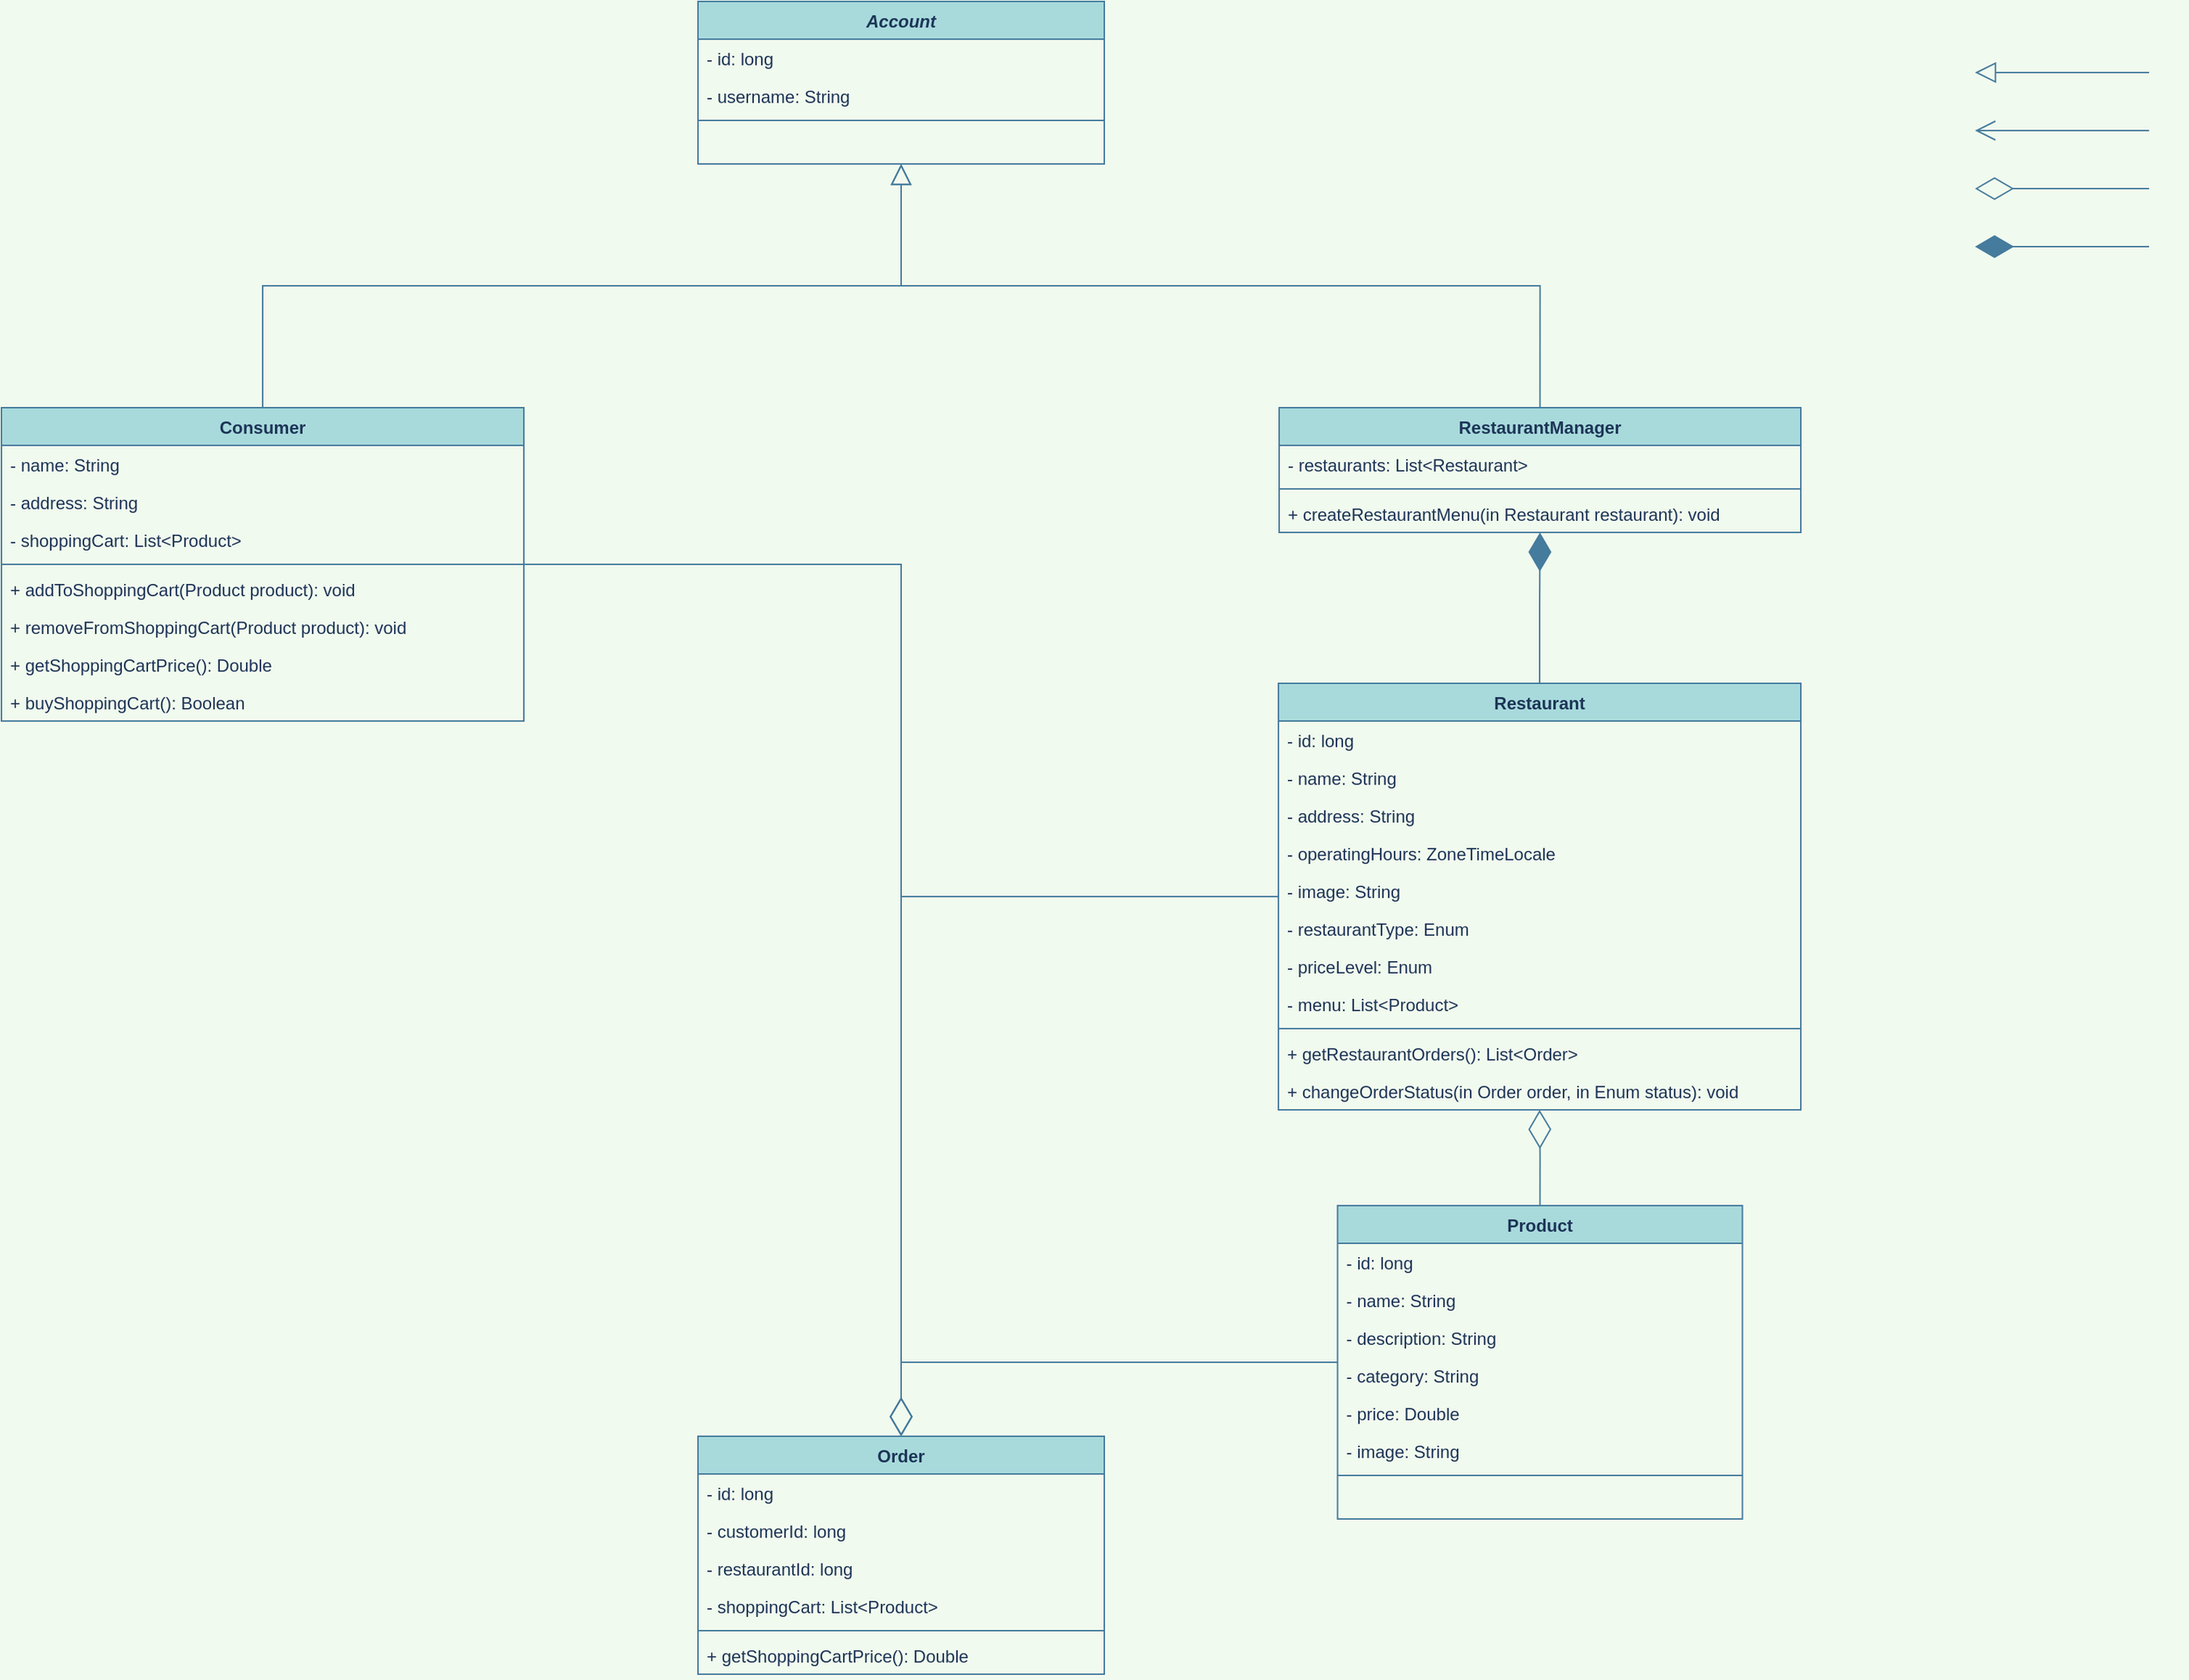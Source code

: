 <mxfile version="15.7.0" type="device"><diagram id="kH5EvR-699uaDCiAUXqp" name="Page-1"><mxGraphModel dx="1117" dy="2689" grid="1" gridSize="10" guides="1" tooltips="1" connect="1" arrows="1" fold="1" page="1" pageScale="1" pageWidth="827" pageHeight="1169" background="#F1FAEE" math="0" shadow="0"><root><mxCell id="0"/><mxCell id="1" parent="0"/><mxCell id="DsfmJBuCFoYnAW1XdrLI-59" value="" style="endArrow=block;endFill=0;endSize=12;html=1;rounded=0;edgeStyle=orthogonalEdgeStyle;strokeColor=#457B9D;fontColor=#1D3557;labelBackgroundColor=#F1FAEE;" parent="1" edge="1"><mxGeometry width="160" relative="1" as="geometry"><mxPoint x="1600" y="-1120" as="sourcePoint"/><mxPoint x="1480" y="-1120" as="targetPoint"/></mxGeometry></mxCell><mxCell id="DsfmJBuCFoYnAW1XdrLI-115" value="Account" style="swimlane;fontStyle=3;align=center;verticalAlign=top;childLayout=stackLayout;horizontal=1;startSize=26;horizontalStack=0;resizeParent=1;resizeParentMax=0;resizeLast=0;collapsible=1;marginBottom=0;rounded=0;shadow=0;glass=0;labelBorderColor=none;strokeColor=#457B9D;fillColor=#A8DADC;fontColor=#1D3557;" parent="1" vertex="1"><mxGeometry x="600" y="-1169" width="280" height="112" as="geometry"/></mxCell><mxCell id="XpfZN9gbDLYwV929RArz-43" value="- id: long" style="text;strokeColor=none;fillColor=none;align=left;verticalAlign=top;spacingLeft=4;spacingRight=4;overflow=hidden;rotatable=0;points=[[0,0.5],[1,0.5]];portConstraint=eastwest;rounded=0;shadow=0;glass=0;labelBorderColor=none;fontColor=#1D3557;" parent="DsfmJBuCFoYnAW1XdrLI-115" vertex="1"><mxGeometry y="26" width="280" height="26" as="geometry"/></mxCell><mxCell id="AVOF0F7odBu44iWRDXYe-78" value="- username: String" style="text;strokeColor=none;fillColor=none;align=left;verticalAlign=top;spacingLeft=4;spacingRight=4;overflow=hidden;rotatable=0;points=[[0,0.5],[1,0.5]];portConstraint=eastwest;rounded=0;shadow=0;glass=0;labelBorderColor=none;fontColor=#1D3557;" vertex="1" parent="DsfmJBuCFoYnAW1XdrLI-115"><mxGeometry y="52" width="280" height="26" as="geometry"/></mxCell><mxCell id="DsfmJBuCFoYnAW1XdrLI-117" value="" style="line;strokeWidth=1;fillColor=none;align=left;verticalAlign=middle;spacingTop=-1;spacingLeft=3;spacingRight=3;rotatable=0;labelPosition=right;points=[];portConstraint=eastwest;rounded=0;shadow=0;glass=0;labelBorderColor=none;strokeColor=#457B9D;fontColor=#1D3557;labelBackgroundColor=#F1FAEE;" parent="DsfmJBuCFoYnAW1XdrLI-115" vertex="1"><mxGeometry y="78" width="280" height="8" as="geometry"/></mxCell><mxCell id="DsfmJBuCFoYnAW1XdrLI-118" value=" " style="text;strokeColor=none;fillColor=none;align=left;verticalAlign=top;spacingLeft=4;spacingRight=4;overflow=hidden;rotatable=0;points=[[0,0.5],[1,0.5]];portConstraint=eastwest;rounded=0;shadow=0;glass=0;labelBorderColor=none;fontColor=#1D3557;" parent="DsfmJBuCFoYnAW1XdrLI-115" vertex="1"><mxGeometry y="86" width="280" height="26" as="geometry"/></mxCell><mxCell id="DsfmJBuCFoYnAW1XdrLI-119" value="Consumer" style="swimlane;fontStyle=1;align=center;verticalAlign=top;childLayout=stackLayout;horizontal=1;startSize=26;horizontalStack=0;resizeParent=1;resizeParentMax=0;resizeLast=0;collapsible=1;marginBottom=0;rounded=0;shadow=0;glass=0;labelBorderColor=none;strokeColor=#457B9D;fillColor=#A8DADC;fontColor=#1D3557;" parent="1" vertex="1"><mxGeometry x="120" y="-889" width="360" height="216" as="geometry"/></mxCell><mxCell id="AVOF0F7odBu44iWRDXYe-97" value="- name: String" style="text;strokeColor=none;fillColor=none;align=left;verticalAlign=top;spacingLeft=4;spacingRight=4;overflow=hidden;rotatable=0;points=[[0,0.5],[1,0.5]];portConstraint=eastwest;rounded=0;shadow=0;glass=0;labelBorderColor=none;fontColor=#1D3557;" vertex="1" parent="DsfmJBuCFoYnAW1XdrLI-119"><mxGeometry y="26" width="360" height="26" as="geometry"/></mxCell><mxCell id="AVOF0F7odBu44iWRDXYe-98" value="- address: String" style="text;strokeColor=none;fillColor=none;align=left;verticalAlign=top;spacingLeft=4;spacingRight=4;overflow=hidden;rotatable=0;points=[[0,0.5],[1,0.5]];portConstraint=eastwest;rounded=0;shadow=0;glass=0;labelBorderColor=none;fontColor=#1D3557;" vertex="1" parent="DsfmJBuCFoYnAW1XdrLI-119"><mxGeometry y="52" width="360" height="26" as="geometry"/></mxCell><mxCell id="JdM7LiX7WN8Dvq4fd227-96" value="- shoppingCart: List&lt;Product&gt;" style="text;strokeColor=none;fillColor=none;align=left;verticalAlign=top;spacingLeft=4;spacingRight=4;overflow=hidden;rotatable=0;points=[[0,0.5],[1,0.5]];portConstraint=eastwest;rounded=0;shadow=0;glass=0;labelBorderColor=none;fontColor=#1D3557;" parent="DsfmJBuCFoYnAW1XdrLI-119" vertex="1"><mxGeometry y="78" width="360" height="26" as="geometry"/></mxCell><mxCell id="DsfmJBuCFoYnAW1XdrLI-121" value="" style="line;strokeWidth=1;fillColor=none;align=left;verticalAlign=middle;spacingTop=-1;spacingLeft=3;spacingRight=3;rotatable=0;labelPosition=right;points=[];portConstraint=eastwest;rounded=0;shadow=0;glass=0;labelBorderColor=none;strokeColor=#457B9D;fontColor=#1D3557;labelBackgroundColor=#F1FAEE;" parent="DsfmJBuCFoYnAW1XdrLI-119" vertex="1"><mxGeometry y="104" width="360" height="8" as="geometry"/></mxCell><mxCell id="JdM7LiX7WN8Dvq4fd227-16" value="+ addToShoppingCart(Product product): void" style="text;strokeColor=none;fillColor=none;align=left;verticalAlign=top;spacingLeft=4;spacingRight=4;overflow=hidden;rotatable=0;points=[[0,0.5],[1,0.5]];portConstraint=eastwest;rounded=0;shadow=0;glass=0;labelBorderColor=none;fontColor=#1D3557;" parent="DsfmJBuCFoYnAW1XdrLI-119" vertex="1"><mxGeometry y="112" width="360" height="26" as="geometry"/></mxCell><mxCell id="AVOF0F7odBu44iWRDXYe-99" value="+ removeFromShoppingCart(Product product): void" style="text;strokeColor=none;fillColor=none;align=left;verticalAlign=top;spacingLeft=4;spacingRight=4;overflow=hidden;rotatable=0;points=[[0,0.5],[1,0.5]];portConstraint=eastwest;rounded=0;shadow=0;glass=0;labelBorderColor=none;fontColor=#1D3557;" vertex="1" parent="DsfmJBuCFoYnAW1XdrLI-119"><mxGeometry y="138" width="360" height="26" as="geometry"/></mxCell><mxCell id="AVOF0F7odBu44iWRDXYe-100" value="+ getShoppingCartPrice(): Double" style="text;strokeColor=none;fillColor=none;align=left;verticalAlign=top;spacingLeft=4;spacingRight=4;overflow=hidden;rotatable=0;points=[[0,0.5],[1,0.5]];portConstraint=eastwest;rounded=0;shadow=0;glass=0;labelBorderColor=none;fontColor=#1D3557;" vertex="1" parent="DsfmJBuCFoYnAW1XdrLI-119"><mxGeometry y="164" width="360" height="26" as="geometry"/></mxCell><mxCell id="AVOF0F7odBu44iWRDXYe-101" value="+ buyShoppingCart(): Boolean" style="text;strokeColor=none;fillColor=none;align=left;verticalAlign=top;spacingLeft=4;spacingRight=4;overflow=hidden;rotatable=0;points=[[0,0.5],[1,0.5]];portConstraint=eastwest;rounded=0;shadow=0;glass=0;labelBorderColor=none;fontColor=#1D3557;" vertex="1" parent="DsfmJBuCFoYnAW1XdrLI-119"><mxGeometry y="190" width="360" height="26" as="geometry"/></mxCell><mxCell id="DsfmJBuCFoYnAW1XdrLI-123" value="RestaurantManager" style="swimlane;fontStyle=1;align=center;verticalAlign=top;childLayout=stackLayout;horizontal=1;startSize=26;horizontalStack=0;resizeParent=1;resizeParentMax=0;resizeLast=0;collapsible=1;marginBottom=0;rounded=0;shadow=0;glass=0;labelBorderColor=none;strokeColor=#457B9D;fillColor=#A8DADC;fontColor=#1D3557;" parent="1" vertex="1"><mxGeometry x="1000.5" y="-889" width="359.5" height="86" as="geometry"/></mxCell><mxCell id="AVOF0F7odBu44iWRDXYe-86" value="- restaurants: List&lt;Restaurant&gt;" style="text;strokeColor=none;fillColor=none;align=left;verticalAlign=top;spacingLeft=4;spacingRight=4;overflow=hidden;rotatable=0;points=[[0,0.5],[1,0.5]];portConstraint=eastwest;rounded=0;shadow=0;glass=0;labelBorderColor=none;fontColor=#1D3557;" vertex="1" parent="DsfmJBuCFoYnAW1XdrLI-123"><mxGeometry y="26" width="359.5" height="26" as="geometry"/></mxCell><mxCell id="DsfmJBuCFoYnAW1XdrLI-125" value="" style="line;strokeWidth=1;fillColor=none;align=left;verticalAlign=middle;spacingTop=-1;spacingLeft=3;spacingRight=3;rotatable=0;labelPosition=right;points=[];portConstraint=eastwest;rounded=0;shadow=0;glass=0;labelBorderColor=none;strokeColor=#457B9D;fontColor=#1D3557;labelBackgroundColor=#F1FAEE;" parent="DsfmJBuCFoYnAW1XdrLI-123" vertex="1"><mxGeometry y="52" width="359.5" height="8" as="geometry"/></mxCell><mxCell id="DsfmJBuCFoYnAW1XdrLI-126" value="+ createRestaurantMenu(in Restaurant restaurant): void" style="text;strokeColor=none;fillColor=none;align=left;verticalAlign=top;spacingLeft=4;spacingRight=4;overflow=hidden;rotatable=0;points=[[0,0.5],[1,0.5]];portConstraint=eastwest;rounded=0;shadow=0;glass=0;labelBorderColor=none;fontColor=#1D3557;" parent="DsfmJBuCFoYnAW1XdrLI-123" vertex="1"><mxGeometry y="60" width="359.5" height="26" as="geometry"/></mxCell><mxCell id="DsfmJBuCFoYnAW1XdrLI-131" value="Product" style="swimlane;fontStyle=1;align=center;verticalAlign=top;childLayout=stackLayout;horizontal=1;startSize=26;horizontalStack=0;resizeParent=1;resizeParentMax=0;resizeLast=0;collapsible=1;marginBottom=0;rounded=0;shadow=0;glass=0;labelBorderColor=none;strokeColor=#457B9D;fillColor=#A8DADC;fontColor=#1D3557;" parent="1" vertex="1"><mxGeometry x="1040.75" y="-339" width="279" height="216" as="geometry"/></mxCell><mxCell id="XpfZN9gbDLYwV929RArz-31" value="- id: long" style="text;strokeColor=none;fillColor=none;align=left;verticalAlign=top;spacingLeft=4;spacingRight=4;overflow=hidden;rotatable=0;points=[[0,0.5],[1,0.5]];portConstraint=eastwest;rounded=0;shadow=0;glass=0;labelBorderColor=none;fontColor=#1D3557;" parent="DsfmJBuCFoYnAW1XdrLI-131" vertex="1"><mxGeometry y="26" width="279" height="26" as="geometry"/></mxCell><mxCell id="AVOF0F7odBu44iWRDXYe-93" value="- name: String" style="text;strokeColor=none;fillColor=none;align=left;verticalAlign=top;spacingLeft=4;spacingRight=4;overflow=hidden;rotatable=0;points=[[0,0.5],[1,0.5]];portConstraint=eastwest;rounded=0;shadow=0;glass=0;labelBorderColor=none;fontColor=#1D3557;" vertex="1" parent="DsfmJBuCFoYnAW1XdrLI-131"><mxGeometry y="52" width="279" height="26" as="geometry"/></mxCell><mxCell id="AVOF0F7odBu44iWRDXYe-94" value="- description: String" style="text;strokeColor=none;fillColor=none;align=left;verticalAlign=top;spacingLeft=4;spacingRight=4;overflow=hidden;rotatable=0;points=[[0,0.5],[1,0.5]];portConstraint=eastwest;rounded=0;shadow=0;glass=0;labelBorderColor=none;fontColor=#1D3557;" vertex="1" parent="DsfmJBuCFoYnAW1XdrLI-131"><mxGeometry y="78" width="279" height="26" as="geometry"/></mxCell><mxCell id="AVOF0F7odBu44iWRDXYe-92" value="- category: String" style="text;strokeColor=none;fillColor=none;align=left;verticalAlign=top;spacingLeft=4;spacingRight=4;overflow=hidden;rotatable=0;points=[[0,0.5],[1,0.5]];portConstraint=eastwest;rounded=0;shadow=0;glass=0;labelBorderColor=none;fontColor=#1D3557;" vertex="1" parent="DsfmJBuCFoYnAW1XdrLI-131"><mxGeometry y="104" width="279" height="26" as="geometry"/></mxCell><mxCell id="AVOF0F7odBu44iWRDXYe-95" value="- price: Double" style="text;strokeColor=none;fillColor=none;align=left;verticalAlign=top;spacingLeft=4;spacingRight=4;overflow=hidden;rotatable=0;points=[[0,0.5],[1,0.5]];portConstraint=eastwest;rounded=0;shadow=0;glass=0;labelBorderColor=none;fontColor=#1D3557;" vertex="1" parent="DsfmJBuCFoYnAW1XdrLI-131"><mxGeometry y="130" width="279" height="26" as="geometry"/></mxCell><mxCell id="AVOF0F7odBu44iWRDXYe-96" value="- image: String" style="text;strokeColor=none;fillColor=none;align=left;verticalAlign=top;spacingLeft=4;spacingRight=4;overflow=hidden;rotatable=0;points=[[0,0.5],[1,0.5]];portConstraint=eastwest;rounded=0;shadow=0;glass=0;labelBorderColor=none;fontColor=#1D3557;" vertex="1" parent="DsfmJBuCFoYnAW1XdrLI-131"><mxGeometry y="156" width="279" height="26" as="geometry"/></mxCell><mxCell id="DsfmJBuCFoYnAW1XdrLI-133" value="" style="line;strokeWidth=1;fillColor=none;align=left;verticalAlign=middle;spacingTop=-1;spacingLeft=3;spacingRight=3;rotatable=0;labelPosition=right;points=[];portConstraint=eastwest;rounded=0;shadow=0;glass=0;labelBorderColor=none;strokeColor=#457B9D;fontColor=#1D3557;labelBackgroundColor=#F1FAEE;" parent="DsfmJBuCFoYnAW1XdrLI-131" vertex="1"><mxGeometry y="182" width="279" height="8" as="geometry"/></mxCell><mxCell id="JdM7LiX7WN8Dvq4fd227-5" value=" " style="text;strokeColor=none;fillColor=none;align=left;verticalAlign=top;spacingLeft=4;spacingRight=4;overflow=hidden;rotatable=0;points=[[0,0.5],[1,0.5]];portConstraint=eastwest;rounded=0;shadow=0;glass=0;labelBorderColor=none;fontColor=#1D3557;" parent="DsfmJBuCFoYnAW1XdrLI-131" vertex="1"><mxGeometry y="190" width="279" height="26" as="geometry"/></mxCell><mxCell id="DsfmJBuCFoYnAW1XdrLI-149" value="Restaurant" style="swimlane;fontStyle=1;align=center;verticalAlign=top;childLayout=stackLayout;horizontal=1;startSize=26;horizontalStack=0;resizeParent=1;resizeParentMax=0;resizeLast=0;collapsible=1;marginBottom=0;rounded=0;shadow=0;glass=0;labelBorderColor=none;strokeColor=#457B9D;fillColor=#A8DADC;fontColor=#1D3557;" parent="1" vertex="1"><mxGeometry x="1000" y="-699" width="360" height="294" as="geometry"/></mxCell><mxCell id="AVOF0F7odBu44iWRDXYe-6" value="- id: long" style="text;strokeColor=none;fillColor=none;align=left;verticalAlign=top;spacingLeft=4;spacingRight=4;overflow=hidden;rotatable=0;points=[[0,0.5],[1,0.5]];portConstraint=eastwest;rounded=0;shadow=0;glass=0;labelBorderColor=none;fontColor=#1D3557;" vertex="1" parent="DsfmJBuCFoYnAW1XdrLI-149"><mxGeometry y="26" width="360" height="26" as="geometry"/></mxCell><mxCell id="AVOF0F7odBu44iWRDXYe-79" value="- name: String" style="text;strokeColor=none;fillColor=none;align=left;verticalAlign=top;spacingLeft=4;spacingRight=4;overflow=hidden;rotatable=0;points=[[0,0.5],[1,0.5]];portConstraint=eastwest;rounded=0;shadow=0;glass=0;labelBorderColor=none;fontColor=#1D3557;" vertex="1" parent="DsfmJBuCFoYnAW1XdrLI-149"><mxGeometry y="52" width="360" height="26" as="geometry"/></mxCell><mxCell id="AVOF0F7odBu44iWRDXYe-80" value="- address: String" style="text;strokeColor=none;fillColor=none;align=left;verticalAlign=top;spacingLeft=4;spacingRight=4;overflow=hidden;rotatable=0;points=[[0,0.5],[1,0.5]];portConstraint=eastwest;rounded=0;shadow=0;glass=0;labelBorderColor=none;fontColor=#1D3557;" vertex="1" parent="DsfmJBuCFoYnAW1XdrLI-149"><mxGeometry y="78" width="360" height="26" as="geometry"/></mxCell><mxCell id="AVOF0F7odBu44iWRDXYe-81" value="- operatingHours: ZoneTimeLocale" style="text;strokeColor=none;fillColor=none;align=left;verticalAlign=top;spacingLeft=4;spacingRight=4;overflow=hidden;rotatable=0;points=[[0,0.5],[1,0.5]];portConstraint=eastwest;rounded=0;shadow=0;glass=0;labelBorderColor=none;fontColor=#1D3557;" vertex="1" parent="DsfmJBuCFoYnAW1XdrLI-149"><mxGeometry y="104" width="360" height="26" as="geometry"/></mxCell><mxCell id="AVOF0F7odBu44iWRDXYe-82" value="- image: String" style="text;strokeColor=none;fillColor=none;align=left;verticalAlign=top;spacingLeft=4;spacingRight=4;overflow=hidden;rotatable=0;points=[[0,0.5],[1,0.5]];portConstraint=eastwest;rounded=0;shadow=0;glass=0;labelBorderColor=none;fontColor=#1D3557;" vertex="1" parent="DsfmJBuCFoYnAW1XdrLI-149"><mxGeometry y="130" width="360" height="26" as="geometry"/></mxCell><mxCell id="AVOF0F7odBu44iWRDXYe-83" value="- restaurantType: Enum" style="text;strokeColor=none;fillColor=none;align=left;verticalAlign=top;spacingLeft=4;spacingRight=4;overflow=hidden;rotatable=0;points=[[0,0.5],[1,0.5]];portConstraint=eastwest;rounded=0;shadow=0;glass=0;labelBorderColor=none;fontColor=#1D3557;" vertex="1" parent="DsfmJBuCFoYnAW1XdrLI-149"><mxGeometry y="156" width="360" height="26" as="geometry"/></mxCell><mxCell id="AVOF0F7odBu44iWRDXYe-84" value="- priceLevel: Enum" style="text;strokeColor=none;fillColor=none;align=left;verticalAlign=top;spacingLeft=4;spacingRight=4;overflow=hidden;rotatable=0;points=[[0,0.5],[1,0.5]];portConstraint=eastwest;rounded=0;shadow=0;glass=0;labelBorderColor=none;fontColor=#1D3557;" vertex="1" parent="DsfmJBuCFoYnAW1XdrLI-149"><mxGeometry y="182" width="360" height="26" as="geometry"/></mxCell><mxCell id="AVOF0F7odBu44iWRDXYe-88" value="- menu: List&lt;Product&gt;" style="text;strokeColor=none;fillColor=none;align=left;verticalAlign=top;spacingLeft=4;spacingRight=4;overflow=hidden;rotatable=0;points=[[0,0.5],[1,0.5]];portConstraint=eastwest;rounded=0;shadow=0;glass=0;labelBorderColor=none;fontColor=#1D3557;" vertex="1" parent="DsfmJBuCFoYnAW1XdrLI-149"><mxGeometry y="208" width="360" height="26" as="geometry"/></mxCell><mxCell id="DsfmJBuCFoYnAW1XdrLI-151" value="" style="line;strokeWidth=1;fillColor=none;align=left;verticalAlign=middle;spacingTop=-1;spacingLeft=3;spacingRight=3;rotatable=0;labelPosition=right;points=[];portConstraint=eastwest;rounded=0;shadow=0;glass=0;labelBorderColor=none;strokeColor=#457B9D;fontColor=#1D3557;labelBackgroundColor=#F1FAEE;" parent="DsfmJBuCFoYnAW1XdrLI-149" vertex="1"><mxGeometry y="234" width="360" height="8" as="geometry"/></mxCell><mxCell id="AVOF0F7odBu44iWRDXYe-4" value="+ getRestaurantOrders(): List&lt;Order&gt;" style="text;strokeColor=none;fillColor=none;align=left;verticalAlign=top;spacingLeft=4;spacingRight=4;overflow=hidden;rotatable=0;points=[[0,0.5],[1,0.5]];portConstraint=eastwest;rounded=0;shadow=0;glass=0;labelBorderColor=none;fontColor=#1D3557;" vertex="1" parent="DsfmJBuCFoYnAW1XdrLI-149"><mxGeometry y="242" width="360" height="26" as="geometry"/></mxCell><mxCell id="AVOF0F7odBu44iWRDXYe-90" value="+ changeOrderStatus(in Order order, in Enum status): void" style="text;strokeColor=none;fillColor=none;align=left;verticalAlign=top;spacingLeft=4;spacingRight=4;overflow=hidden;rotatable=0;points=[[0,0.5],[1,0.5]];portConstraint=eastwest;rounded=0;shadow=0;glass=0;labelBorderColor=none;fontColor=#1D3557;" vertex="1" parent="DsfmJBuCFoYnAW1XdrLI-149"><mxGeometry y="268" width="360" height="26" as="geometry"/></mxCell><mxCell id="DsfmJBuCFoYnAW1XdrLI-180" value="" style="endArrow=open;endFill=1;endSize=12;html=1;rounded=0;edgeStyle=orthogonalEdgeStyle;strokeColor=#457B9D;fontColor=#1D3557;labelBackgroundColor=#F1FAEE;" parent="1" edge="1"><mxGeometry width="160" relative="1" as="geometry"><mxPoint x="1600" y="-1080" as="sourcePoint"/><mxPoint x="1480" y="-1080" as="targetPoint"/></mxGeometry></mxCell><mxCell id="DsfmJBuCFoYnAW1XdrLI-190" value="Order" style="swimlane;fontStyle=1;align=center;verticalAlign=top;childLayout=stackLayout;horizontal=1;startSize=26;horizontalStack=0;resizeParent=1;resizeParentMax=0;resizeLast=0;collapsible=1;marginBottom=0;rounded=0;shadow=0;glass=0;labelBorderColor=none;strokeColor=#457B9D;fillColor=#A8DADC;fontColor=#1D3557;" parent="1" vertex="1"><mxGeometry x="600" y="-180" width="280" height="164" as="geometry"/></mxCell><mxCell id="XpfZN9gbDLYwV929RArz-32" value="- id: long" style="text;strokeColor=none;fillColor=none;align=left;verticalAlign=top;spacingLeft=4;spacingRight=4;overflow=hidden;rotatable=0;points=[[0,0.5],[1,0.5]];portConstraint=eastwest;rounded=0;shadow=0;glass=0;labelBorderColor=none;fontColor=#1D3557;" parent="DsfmJBuCFoYnAW1XdrLI-190" vertex="1"><mxGeometry y="26" width="280" height="26" as="geometry"/></mxCell><mxCell id="AVOF0F7odBu44iWRDXYe-103" value="- customerId: long" style="text;strokeColor=none;fillColor=none;align=left;verticalAlign=top;spacingLeft=4;spacingRight=4;overflow=hidden;rotatable=0;points=[[0,0.5],[1,0.5]];portConstraint=eastwest;rounded=0;shadow=0;glass=0;labelBorderColor=none;fontColor=#1D3557;" vertex="1" parent="DsfmJBuCFoYnAW1XdrLI-190"><mxGeometry y="52" width="280" height="26" as="geometry"/></mxCell><mxCell id="AVOF0F7odBu44iWRDXYe-104" value="- restaurantId: long" style="text;strokeColor=none;fillColor=none;align=left;verticalAlign=top;spacingLeft=4;spacingRight=4;overflow=hidden;rotatable=0;points=[[0,0.5],[1,0.5]];portConstraint=eastwest;rounded=0;shadow=0;glass=0;labelBorderColor=none;fontColor=#1D3557;" vertex="1" parent="DsfmJBuCFoYnAW1XdrLI-190"><mxGeometry y="78" width="280" height="26" as="geometry"/></mxCell><mxCell id="AVOF0F7odBu44iWRDXYe-102" value="- shoppingCart: List&lt;Product&gt;" style="text;strokeColor=none;fillColor=none;align=left;verticalAlign=top;spacingLeft=4;spacingRight=4;overflow=hidden;rotatable=0;points=[[0,0.5],[1,0.5]];portConstraint=eastwest;rounded=0;shadow=0;glass=0;labelBorderColor=none;fontColor=#1D3557;" vertex="1" parent="DsfmJBuCFoYnAW1XdrLI-190"><mxGeometry y="104" width="280" height="26" as="geometry"/></mxCell><mxCell id="DsfmJBuCFoYnAW1XdrLI-193" value="" style="line;strokeWidth=1;fillColor=none;align=left;verticalAlign=middle;spacingTop=-1;spacingLeft=3;spacingRight=3;rotatable=0;labelPosition=right;points=[];portConstraint=eastwest;rounded=0;shadow=0;glass=0;labelBorderColor=none;strokeColor=#457B9D;fontColor=#1D3557;labelBackgroundColor=#F1FAEE;" parent="DsfmJBuCFoYnAW1XdrLI-190" vertex="1"><mxGeometry y="130" width="280" height="8" as="geometry"/></mxCell><mxCell id="DsfmJBuCFoYnAW1XdrLI-202" value="+ getShoppingCartPrice(): Double" style="text;strokeColor=none;fillColor=none;align=left;verticalAlign=top;spacingLeft=4;spacingRight=4;overflow=hidden;rotatable=0;points=[[0,0.5],[1,0.5]];portConstraint=eastwest;rounded=0;shadow=0;glass=0;labelBorderColor=none;fontColor=#1D3557;" parent="DsfmJBuCFoYnAW1XdrLI-190" vertex="1"><mxGeometry y="138" width="280" height="26" as="geometry"/></mxCell><mxCell id="JdM7LiX7WN8Dvq4fd227-51" value="" style="endArrow=diamondThin;endFill=0;endSize=24;html=1;rounded=0;edgeStyle=orthogonalEdgeStyle;strokeColor=#457B9D;labelBackgroundColor=#F1FAEE;fontColor=#1D3557;" parent="1" edge="1"><mxGeometry width="160" relative="1" as="geometry"><mxPoint x="1600" y="-1040" as="sourcePoint"/><mxPoint x="1480" y="-1040" as="targetPoint"/></mxGeometry></mxCell><mxCell id="JdM7LiX7WN8Dvq4fd227-84" value="" style="endArrow=diamondThin;endFill=1;endSize=24;html=1;rounded=0;strokeColor=#457B9D;edgeStyle=orthogonalEdgeStyle;labelBackgroundColor=#F1FAEE;fontColor=#1D3557;" parent="1" edge="1"><mxGeometry width="160" relative="1" as="geometry"><mxPoint x="1600" y="-1000" as="sourcePoint"/><mxPoint x="1480" y="-1000" as="targetPoint"/></mxGeometry></mxCell><mxCell id="AVOF0F7odBu44iWRDXYe-67" value="" style="endArrow=block;endFill=0;endSize=12;html=1;rounded=0;edgeStyle=orthogonalEdgeStyle;strokeColor=#457B9D;fontColor=#1D3557;exitX=0.5;exitY=0;exitDx=0;exitDy=0;labelBackgroundColor=#F1FAEE;" edge="1" parent="1" source="DsfmJBuCFoYnAW1XdrLI-123" target="DsfmJBuCFoYnAW1XdrLI-115"><mxGeometry width="160" relative="1" as="geometry"><mxPoint x="850" y="-939.0" as="sourcePoint"/><mxPoint x="730" y="-939.0" as="targetPoint"/></mxGeometry></mxCell><mxCell id="AVOF0F7odBu44iWRDXYe-68" value="" style="endArrow=block;endFill=0;endSize=12;html=1;rounded=0;edgeStyle=orthogonalEdgeStyle;strokeColor=#457B9D;fontColor=#1D3557;exitX=0.5;exitY=0;exitDx=0;exitDy=0;labelBackgroundColor=#F1FAEE;" edge="1" parent="1" source="DsfmJBuCFoYnAW1XdrLI-119" target="DsfmJBuCFoYnAW1XdrLI-115"><mxGeometry width="160" relative="1" as="geometry"><mxPoint x="660" y="-899.0" as="sourcePoint"/><mxPoint x="540" y="-899.0" as="targetPoint"/></mxGeometry></mxCell><mxCell id="AVOF0F7odBu44iWRDXYe-70" value="" style="endArrow=diamondThin;endFill=1;endSize=24;html=1;rounded=0;strokeColor=#457B9D;edgeStyle=orthogonalEdgeStyle;exitX=0.5;exitY=0;exitDx=0;exitDy=0;labelBackgroundColor=#F1FAEE;fontColor=#1D3557;" edge="1" parent="1" source="DsfmJBuCFoYnAW1XdrLI-149" target="DsfmJBuCFoYnAW1XdrLI-123"><mxGeometry width="160" relative="1" as="geometry"><mxPoint x="1230" y="-755.0" as="sourcePoint"/><mxPoint x="1110" y="-755.0" as="targetPoint"/></mxGeometry></mxCell><mxCell id="AVOF0F7odBu44iWRDXYe-74" value="" style="endArrow=diamondThin;endFill=0;endSize=24;html=1;rounded=0;edgeStyle=orthogonalEdgeStyle;strokeColor=#457B9D;entryX=0.5;entryY=0;entryDx=0;entryDy=0;labelBackgroundColor=#F1FAEE;fontColor=#1D3557;" edge="1" parent="1" source="DsfmJBuCFoYnAW1XdrLI-119" target="DsfmJBuCFoYnAW1XdrLI-190"><mxGeometry width="160" relative="1" as="geometry"><mxPoint x="710" y="-719.0" as="sourcePoint"/><mxPoint x="590" y="-719.0" as="targetPoint"/></mxGeometry></mxCell><mxCell id="AVOF0F7odBu44iWRDXYe-75" value="" style="endArrow=diamondThin;endFill=0;endSize=24;html=1;rounded=0;edgeStyle=orthogonalEdgeStyle;strokeColor=#457B9D;entryX=0.5;entryY=0;entryDx=0;entryDy=0;labelBackgroundColor=#F1FAEE;fontColor=#1D3557;" edge="1" parent="1" source="DsfmJBuCFoYnAW1XdrLI-149" target="DsfmJBuCFoYnAW1XdrLI-190"><mxGeometry width="160" relative="1" as="geometry"><mxPoint x="870" y="-846" as="sourcePoint"/><mxPoint x="780" y="-559.0" as="targetPoint"/></mxGeometry></mxCell><mxCell id="AVOF0F7odBu44iWRDXYe-76" value="" style="endArrow=diamondThin;endFill=0;endSize=24;html=1;rounded=0;edgeStyle=orthogonalEdgeStyle;strokeColor=#457B9D;entryX=0.5;entryY=0;entryDx=0;entryDy=0;labelBackgroundColor=#F1FAEE;fontColor=#1D3557;" edge="1" parent="1" source="DsfmJBuCFoYnAW1XdrLI-131" target="DsfmJBuCFoYnAW1XdrLI-190"><mxGeometry width="160" relative="1" as="geometry"><mxPoint x="890" y="-610.0" as="sourcePoint"/><mxPoint x="760" y="-350" as="targetPoint"/></mxGeometry></mxCell><mxCell id="AVOF0F7odBu44iWRDXYe-77" value="" style="endArrow=diamondThin;endFill=0;endSize=24;html=1;rounded=0;edgeStyle=orthogonalEdgeStyle;strokeColor=#457B9D;exitX=0.5;exitY=0;exitDx=0;exitDy=0;labelBackgroundColor=#F1FAEE;fontColor=#1D3557;" edge="1" parent="1" source="DsfmJBuCFoYnAW1XdrLI-131" target="DsfmJBuCFoYnAW1XdrLI-149"><mxGeometry width="160" relative="1" as="geometry"><mxPoint x="1200" y="-525" as="sourcePoint"/><mxPoint x="1060" y="-539" as="targetPoint"/></mxGeometry></mxCell></root></mxGraphModel></diagram></mxfile>